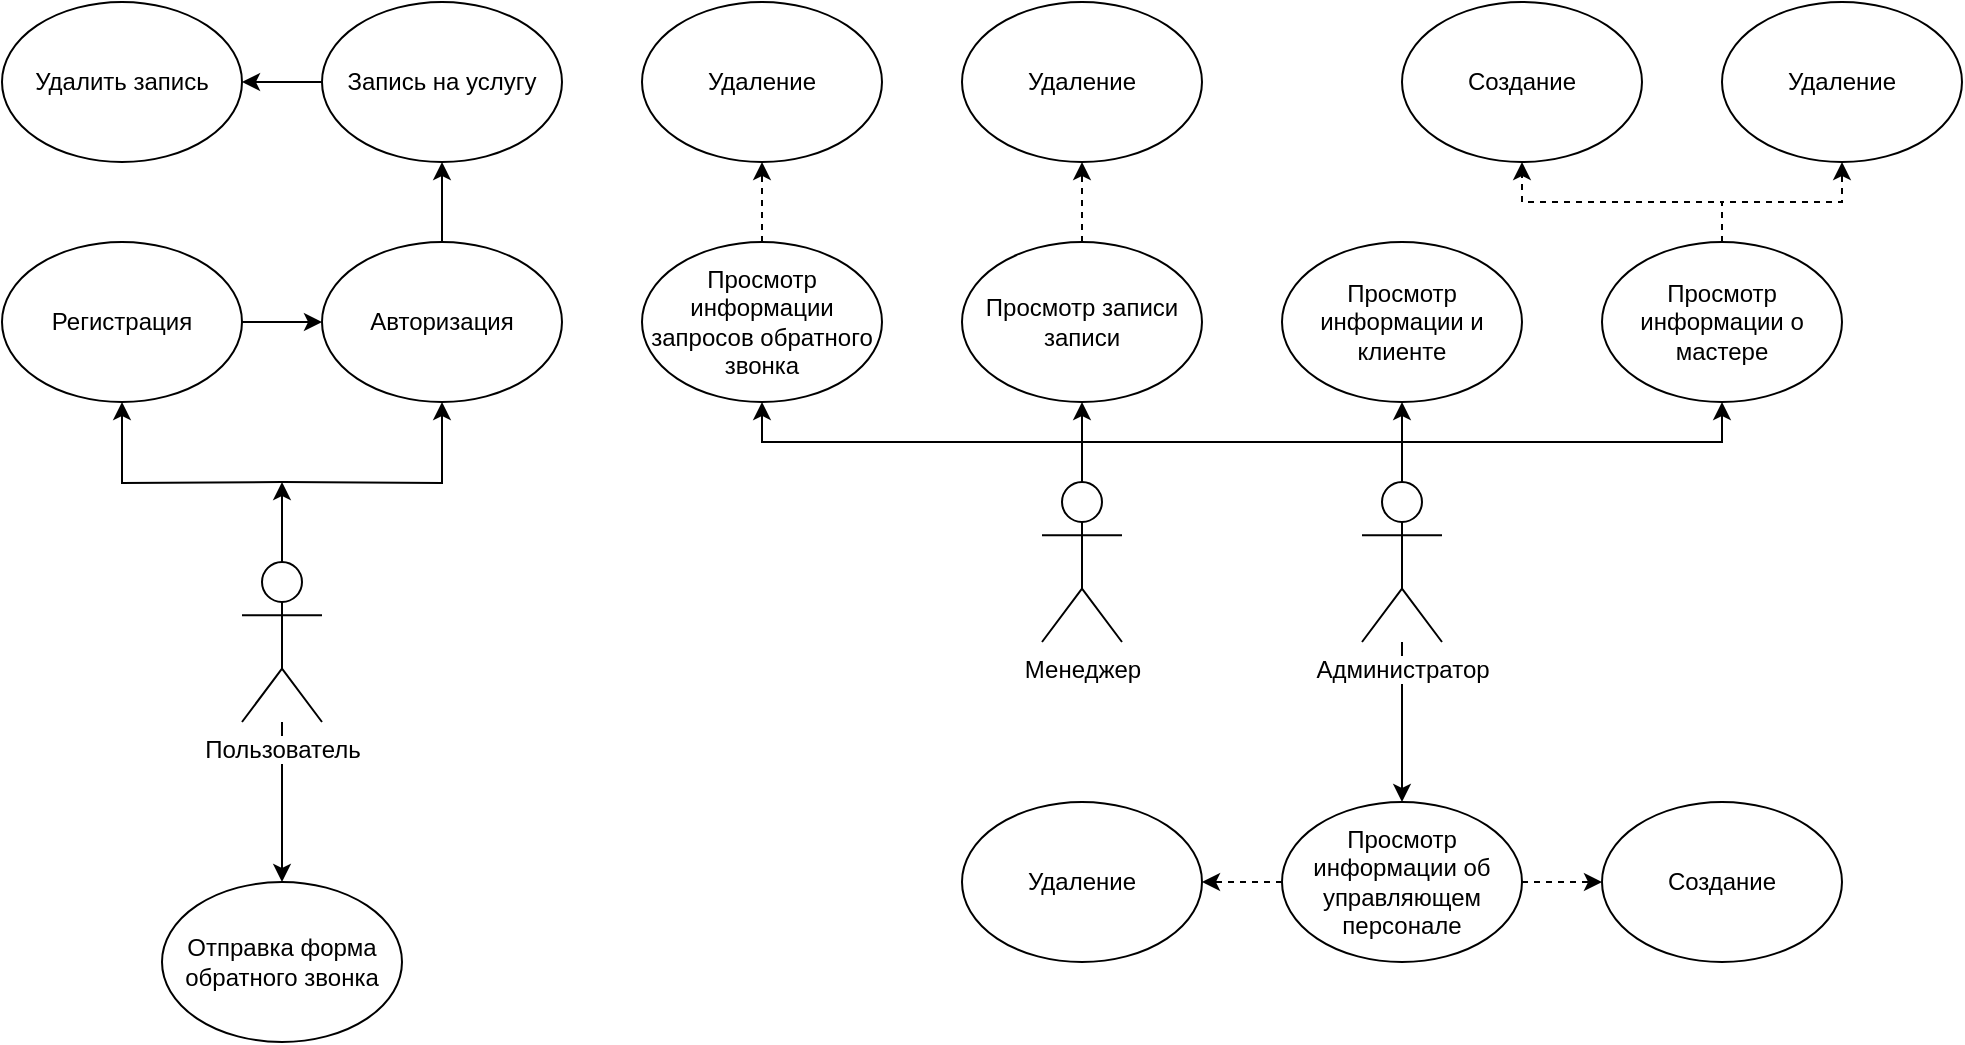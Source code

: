 <mxfile version="12.3.2" type="device" pages="1"><diagram id="x0JgHe2n9-k6ZbYLYh2o" name="Page-1"><mxGraphModel dx="1024" dy="592" grid="1" gridSize="10" guides="1" tooltips="1" connect="1" arrows="1" fold="1" page="1" pageScale="1" pageWidth="827" pageHeight="1169" math="0" shadow="0"><root><mxCell id="0"/><mxCell id="1" parent="0"/><mxCell id="qurHohWJE_ZAJW2xpby9-6" style="edgeStyle=orthogonalEdgeStyle;rounded=0;orthogonalLoop=1;jettySize=auto;html=1;exitX=0.5;exitY=0;exitDx=0;exitDy=0;exitPerimeter=0;" parent="1" target="qurHohWJE_ZAJW2xpby9-1" edge="1"><mxGeometry relative="1" as="geometry"><mxPoint x="260" y="440" as="sourcePoint"/></mxGeometry></mxCell><mxCell id="qurHohWJE_ZAJW2xpby9-7" style="edgeStyle=orthogonalEdgeStyle;rounded=0;orthogonalLoop=1;jettySize=auto;html=1;exitX=0.5;exitY=0;exitDx=0;exitDy=0;exitPerimeter=0;" parent="1" target="qurHohWJE_ZAJW2xpby9-3" edge="1"><mxGeometry relative="1" as="geometry"><mxPoint x="260" y="440" as="sourcePoint"/></mxGeometry></mxCell><mxCell id="qurHohWJE_ZAJW2xpby9-16" style="edgeStyle=orthogonalEdgeStyle;rounded=0;orthogonalLoop=1;jettySize=auto;html=1;exitX=0.5;exitY=0;exitDx=0;exitDy=0;exitPerimeter=0;" parent="1" source="7f6WkyA7B-4OK3sMhB-X-8" edge="1"><mxGeometry relative="1" as="geometry"><mxPoint x="260" y="440" as="targetPoint"/></mxGeometry></mxCell><mxCell id="qurHohWJE_ZAJW2xpby9-19" style="edgeStyle=orthogonalEdgeStyle;rounded=0;orthogonalLoop=1;jettySize=auto;html=1;entryX=0.5;entryY=0;entryDx=0;entryDy=0;" parent="1" source="7f6WkyA7B-4OK3sMhB-X-8" target="qurHohWJE_ZAJW2xpby9-18" edge="1"><mxGeometry relative="1" as="geometry"/></mxCell><mxCell id="7f6WkyA7B-4OK3sMhB-X-8" value="Пользователь" style="shape=umlActor;verticalLabelPosition=bottom;labelBackgroundColor=#ffffff;verticalAlign=top;html=1;outlineConnect=0;" parent="1" vertex="1"><mxGeometry x="240" y="480" width="40" height="80" as="geometry"/></mxCell><mxCell id="qurHohWJE_ZAJW2xpby9-41" style="edgeStyle=orthogonalEdgeStyle;rounded=0;orthogonalLoop=1;jettySize=auto;html=1;exitX=0.5;exitY=0;exitDx=0;exitDy=0;exitPerimeter=0;entryX=0.5;entryY=1;entryDx=0;entryDy=0;" parent="1" source="7f6WkyA7B-4OK3sMhB-X-10" target="qurHohWJE_ZAJW2xpby9-17" edge="1"><mxGeometry relative="1" as="geometry"/></mxCell><mxCell id="qurHohWJE_ZAJW2xpby9-42" style="edgeStyle=orthogonalEdgeStyle;rounded=0;orthogonalLoop=1;jettySize=auto;html=1;exitX=0.5;exitY=0;exitDx=0;exitDy=0;exitPerimeter=0;entryX=0.5;entryY=1;entryDx=0;entryDy=0;" parent="1" source="7f6WkyA7B-4OK3sMhB-X-10" target="qurHohWJE_ZAJW2xpby9-20" edge="1"><mxGeometry relative="1" as="geometry"/></mxCell><mxCell id="qurHohWJE_ZAJW2xpby9-43" style="edgeStyle=orthogonalEdgeStyle;rounded=0;orthogonalLoop=1;jettySize=auto;html=1;exitX=0.5;exitY=0;exitDx=0;exitDy=0;exitPerimeter=0;entryX=0.5;entryY=1;entryDx=0;entryDy=0;" parent="1" source="7f6WkyA7B-4OK3sMhB-X-10" target="qurHohWJE_ZAJW2xpby9-21" edge="1"><mxGeometry relative="1" as="geometry"/></mxCell><mxCell id="qurHohWJE_ZAJW2xpby9-44" style="edgeStyle=orthogonalEdgeStyle;rounded=0;orthogonalLoop=1;jettySize=auto;html=1;exitX=0.5;exitY=0;exitDx=0;exitDy=0;exitPerimeter=0;entryX=0.5;entryY=1;entryDx=0;entryDy=0;" parent="1" source="7f6WkyA7B-4OK3sMhB-X-10" target="qurHohWJE_ZAJW2xpby9-35" edge="1"><mxGeometry relative="1" as="geometry"/></mxCell><mxCell id="7f6WkyA7B-4OK3sMhB-X-10" value="Менеджер" style="shape=umlActor;verticalLabelPosition=bottom;labelBackgroundColor=#ffffff;verticalAlign=top;html=1;outlineConnect=0;" parent="1" vertex="1"><mxGeometry x="640" y="440" width="40" height="80" as="geometry"/></mxCell><mxCell id="qurHohWJE_ZAJW2xpby9-46" style="edgeStyle=orthogonalEdgeStyle;rounded=0;orthogonalLoop=1;jettySize=auto;html=1;exitX=0.5;exitY=0;exitDx=0;exitDy=0;exitPerimeter=0;endArrow=none;endFill=0;" parent="1" source="7f6WkyA7B-4OK3sMhB-X-12" edge="1"><mxGeometry relative="1" as="geometry"><mxPoint x="820" y="420" as="targetPoint"/></mxGeometry></mxCell><mxCell id="PMX7k6L_1Mya_S7XEIPO-1" style="edgeStyle=orthogonalEdgeStyle;rounded=0;orthogonalLoop=1;jettySize=auto;html=1;entryX=0.5;entryY=0;entryDx=0;entryDy=0;" edge="1" parent="1" source="7f6WkyA7B-4OK3sMhB-X-12" target="qurHohWJE_ZAJW2xpby9-48"><mxGeometry relative="1" as="geometry"/></mxCell><mxCell id="7f6WkyA7B-4OK3sMhB-X-12" value="Администратор" style="shape=umlActor;verticalLabelPosition=bottom;labelBackgroundColor=#ffffff;verticalAlign=top;html=1;outlineConnect=0;" parent="1" vertex="1"><mxGeometry x="800" y="440" width="40" height="80" as="geometry"/></mxCell><mxCell id="qurHohWJE_ZAJW2xpby9-8" style="edgeStyle=orthogonalEdgeStyle;rounded=0;orthogonalLoop=1;jettySize=auto;html=1;entryX=0;entryY=0.5;entryDx=0;entryDy=0;" parent="1" source="qurHohWJE_ZAJW2xpby9-1" target="qurHohWJE_ZAJW2xpby9-3" edge="1"><mxGeometry relative="1" as="geometry"/></mxCell><mxCell id="qurHohWJE_ZAJW2xpby9-1" value="Регистрация" style="ellipse;whiteSpace=wrap;html=1;" parent="1" vertex="1"><mxGeometry x="120" y="320" width="120" height="80" as="geometry"/></mxCell><mxCell id="qurHohWJE_ZAJW2xpby9-10" style="edgeStyle=orthogonalEdgeStyle;rounded=0;orthogonalLoop=1;jettySize=auto;html=1;exitX=0.5;exitY=0;exitDx=0;exitDy=0;entryX=0.5;entryY=1;entryDx=0;entryDy=0;" parent="1" source="qurHohWJE_ZAJW2xpby9-3" target="qurHohWJE_ZAJW2xpby9-9" edge="1"><mxGeometry relative="1" as="geometry"/></mxCell><mxCell id="qurHohWJE_ZAJW2xpby9-3" value="Авторизация" style="ellipse;whiteSpace=wrap;html=1;" parent="1" vertex="1"><mxGeometry x="280" y="320" width="120" height="80" as="geometry"/></mxCell><mxCell id="qurHohWJE_ZAJW2xpby9-12" style="edgeStyle=orthogonalEdgeStyle;rounded=0;orthogonalLoop=1;jettySize=auto;html=1;exitX=0;exitY=0.5;exitDx=0;exitDy=0;entryX=1;entryY=0.5;entryDx=0;entryDy=0;" parent="1" source="qurHohWJE_ZAJW2xpby9-9" target="qurHohWJE_ZAJW2xpby9-11" edge="1"><mxGeometry relative="1" as="geometry"/></mxCell><mxCell id="qurHohWJE_ZAJW2xpby9-9" value="Запись на услугу" style="ellipse;whiteSpace=wrap;html=1;" parent="1" vertex="1"><mxGeometry x="280" y="200" width="120" height="80" as="geometry"/></mxCell><mxCell id="qurHohWJE_ZAJW2xpby9-11" value="Удалить запись" style="ellipse;whiteSpace=wrap;html=1;" parent="1" vertex="1"><mxGeometry x="120" y="200" width="120" height="80" as="geometry"/></mxCell><mxCell id="qurHohWJE_ZAJW2xpby9-29" value="" style="edgeStyle=orthogonalEdgeStyle;rounded=0;orthogonalLoop=1;jettySize=auto;html=1;dashed=1;" parent="1" source="qurHohWJE_ZAJW2xpby9-17" target="qurHohWJE_ZAJW2xpby9-28" edge="1"><mxGeometry relative="1" as="geometry"/></mxCell><mxCell id="qurHohWJE_ZAJW2xpby9-17" value="Просмотр информации запросов обратного звонка" style="ellipse;whiteSpace=wrap;html=1;" parent="1" vertex="1"><mxGeometry x="440" y="320" width="120" height="80" as="geometry"/></mxCell><mxCell id="qurHohWJE_ZAJW2xpby9-28" value="Удаление" style="ellipse;whiteSpace=wrap;html=1;" parent="1" vertex="1"><mxGeometry x="440" y="200" width="120" height="80" as="geometry"/></mxCell><mxCell id="qurHohWJE_ZAJW2xpby9-18" value="Отправка форма обратного звонка" style="ellipse;whiteSpace=wrap;html=1;" parent="1" vertex="1"><mxGeometry x="200" y="640" width="120" height="80" as="geometry"/></mxCell><mxCell id="qurHohWJE_ZAJW2xpby9-32" value="" style="edgeStyle=orthogonalEdgeStyle;rounded=0;orthogonalLoop=1;jettySize=auto;html=1;dashed=1;" parent="1" source="qurHohWJE_ZAJW2xpby9-20" target="qurHohWJE_ZAJW2xpby9-31" edge="1"><mxGeometry relative="1" as="geometry"/></mxCell><mxCell id="qurHohWJE_ZAJW2xpby9-20" value="Просмотр записи записи" style="ellipse;whiteSpace=wrap;html=1;" parent="1" vertex="1"><mxGeometry x="600" y="320" width="120" height="80" as="geometry"/></mxCell><mxCell id="qurHohWJE_ZAJW2xpby9-31" value="Удаление" style="ellipse;whiteSpace=wrap;html=1;" parent="1" vertex="1"><mxGeometry x="600" y="200" width="120" height="80" as="geometry"/></mxCell><mxCell id="qurHohWJE_ZAJW2xpby9-21" value="Просмотр информации и клиенте" style="ellipse;whiteSpace=wrap;html=1;" parent="1" vertex="1"><mxGeometry x="760" y="320" width="120" height="80" as="geometry"/></mxCell><mxCell id="qurHohWJE_ZAJW2xpby9-37" value="" style="edgeStyle=orthogonalEdgeStyle;rounded=0;orthogonalLoop=1;jettySize=auto;html=1;dashed=1;" parent="1" source="qurHohWJE_ZAJW2xpby9-35" target="qurHohWJE_ZAJW2xpby9-36" edge="1"><mxGeometry relative="1" as="geometry"/></mxCell><mxCell id="qurHohWJE_ZAJW2xpby9-39" value="" style="edgeStyle=orthogonalEdgeStyle;rounded=0;orthogonalLoop=1;jettySize=auto;html=1;dashed=1;" parent="1" source="qurHohWJE_ZAJW2xpby9-35" target="qurHohWJE_ZAJW2xpby9-38" edge="1"><mxGeometry relative="1" as="geometry"/></mxCell><mxCell id="qurHohWJE_ZAJW2xpby9-35" value="Просмотр информации о мастере" style="ellipse;whiteSpace=wrap;html=1;" parent="1" vertex="1"><mxGeometry x="920" y="320" width="120" height="80" as="geometry"/></mxCell><mxCell id="qurHohWJE_ZAJW2xpby9-38" value="Удаление" style="ellipse;whiteSpace=wrap;html=1;" parent="1" vertex="1"><mxGeometry x="980" y="200" width="120" height="80" as="geometry"/></mxCell><mxCell id="qurHohWJE_ZAJW2xpby9-36" value="Создание" style="ellipse;whiteSpace=wrap;html=1;" parent="1" vertex="1"><mxGeometry x="820" y="200" width="120" height="80" as="geometry"/></mxCell><mxCell id="qurHohWJE_ZAJW2xpby9-47" value="Удаление" style="ellipse;whiteSpace=wrap;html=1;" parent="1" vertex="1"><mxGeometry x="600" y="600" width="120" height="80" as="geometry"/></mxCell><mxCell id="qurHohWJE_ZAJW2xpby9-50" style="edgeStyle=orthogonalEdgeStyle;rounded=0;orthogonalLoop=1;jettySize=auto;html=1;exitX=1;exitY=0.5;exitDx=0;exitDy=0;entryX=0;entryY=0.5;entryDx=0;entryDy=0;endArrow=classic;endFill=1;dashed=1;" parent="1" source="qurHohWJE_ZAJW2xpby9-48" target="qurHohWJE_ZAJW2xpby9-49" edge="1"><mxGeometry relative="1" as="geometry"/></mxCell><mxCell id="qurHohWJE_ZAJW2xpby9-51" style="edgeStyle=orthogonalEdgeStyle;rounded=0;orthogonalLoop=1;jettySize=auto;html=1;exitX=0;exitY=0.5;exitDx=0;exitDy=0;entryX=1;entryY=0.5;entryDx=0;entryDy=0;dashed=1;endArrow=classic;endFill=1;" parent="1" source="qurHohWJE_ZAJW2xpby9-48" target="qurHohWJE_ZAJW2xpby9-47" edge="1"><mxGeometry relative="1" as="geometry"/></mxCell><mxCell id="qurHohWJE_ZAJW2xpby9-48" value="Просмотр информации об управляющем персонале" style="ellipse;whiteSpace=wrap;html=1;" parent="1" vertex="1"><mxGeometry x="760" y="600" width="120" height="80" as="geometry"/></mxCell><mxCell id="qurHohWJE_ZAJW2xpby9-49" value="Создание" style="ellipse;whiteSpace=wrap;html=1;" parent="1" vertex="1"><mxGeometry x="920" y="600" width="120" height="80" as="geometry"/></mxCell></root></mxGraphModel></diagram></mxfile>